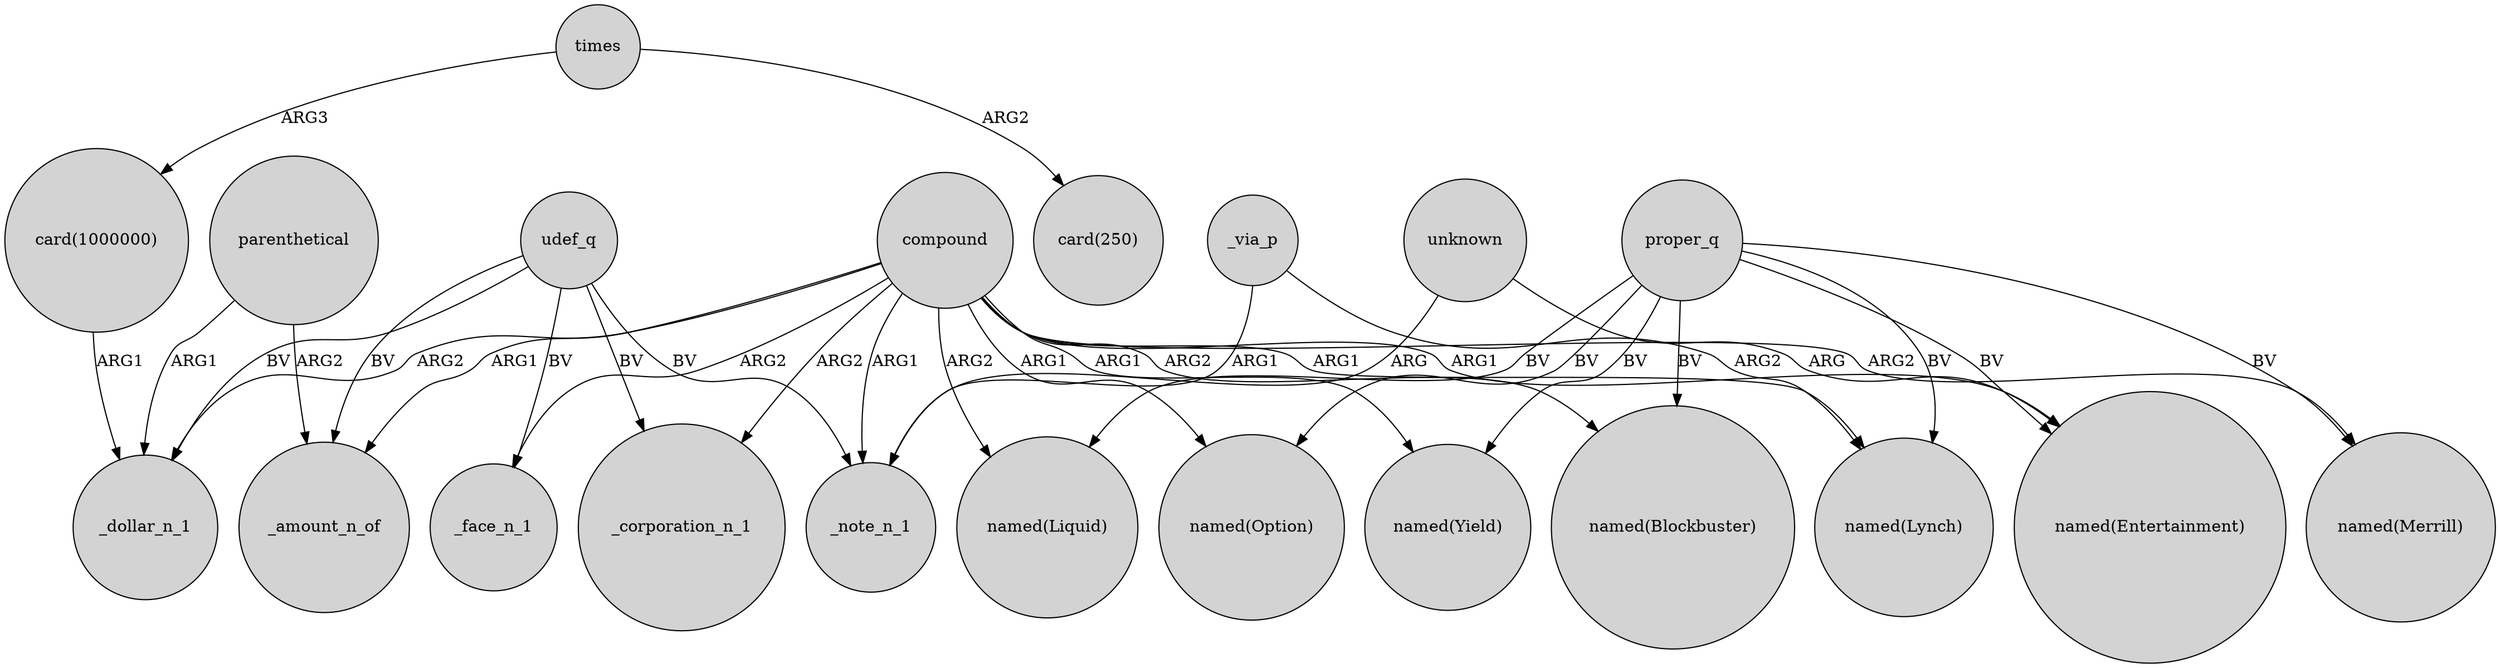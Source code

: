 digraph {
	node [shape=circle style=filled]
	parenthetical -> _dollar_n_1 [label=ARG1]
	"card(1000000)" -> _dollar_n_1 [label=ARG1]
	compound -> "named(Liquid)" [label=ARG2]
	compound -> "named(Lynch)" [label=ARG1]
	compound -> "named(Blockbuster)" [label=ARG2]
	udef_q -> _face_n_1 [label=BV]
	_via_p -> _note_n_1 [label=ARG1]
	unknown -> _note_n_1 [label=ARG]
	compound -> _note_n_1 [label=ARG1]
	udef_q -> _amount_n_of [label=BV]
	compound -> _face_n_1 [label=ARG2]
	compound -> "named(Option)" [label=ARG1]
	proper_q -> "named(Lynch)" [label=BV]
	_via_p -> "named(Lynch)" [label=ARG2]
	compound -> _corporation_n_1 [label=ARG2]
	times -> "card(250)" [label=ARG2]
	compound -> "named(Merrill)" [label=ARG2]
	unknown -> "named(Entertainment)" [label=ARG]
	udef_q -> _corporation_n_1 [label=BV]
	compound -> "named(Yield)" [label=ARG1]
	compound -> _amount_n_of [label=ARG1]
	proper_q -> "named(Option)" [label=BV]
	times -> "card(1000000)" [label=ARG3]
	proper_q -> "named(Entertainment)" [label=BV]
	parenthetical -> _amount_n_of [label=ARG2]
	proper_q -> "named(Merrill)" [label=BV]
	proper_q -> "named(Yield)" [label=BV]
	compound -> "named(Entertainment)" [label=ARG1]
	compound -> _dollar_n_1 [label=ARG2]
	proper_q -> "named(Liquid)" [label=BV]
	udef_q -> _note_n_1 [label=BV]
	udef_q -> _dollar_n_1 [label=BV]
	proper_q -> "named(Blockbuster)" [label=BV]
}
